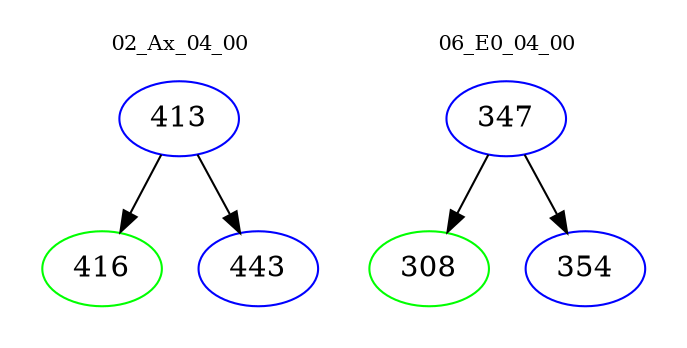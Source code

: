 digraph{
subgraph cluster_0 {
color = white
label = "02_Ax_04_00";
fontsize=10;
T0_413 [label="413", color="blue"]
T0_413 -> T0_416 [color="black"]
T0_416 [label="416", color="green"]
T0_413 -> T0_443 [color="black"]
T0_443 [label="443", color="blue"]
}
subgraph cluster_1 {
color = white
label = "06_E0_04_00";
fontsize=10;
T1_347 [label="347", color="blue"]
T1_347 -> T1_308 [color="black"]
T1_308 [label="308", color="green"]
T1_347 -> T1_354 [color="black"]
T1_354 [label="354", color="blue"]
}
}
